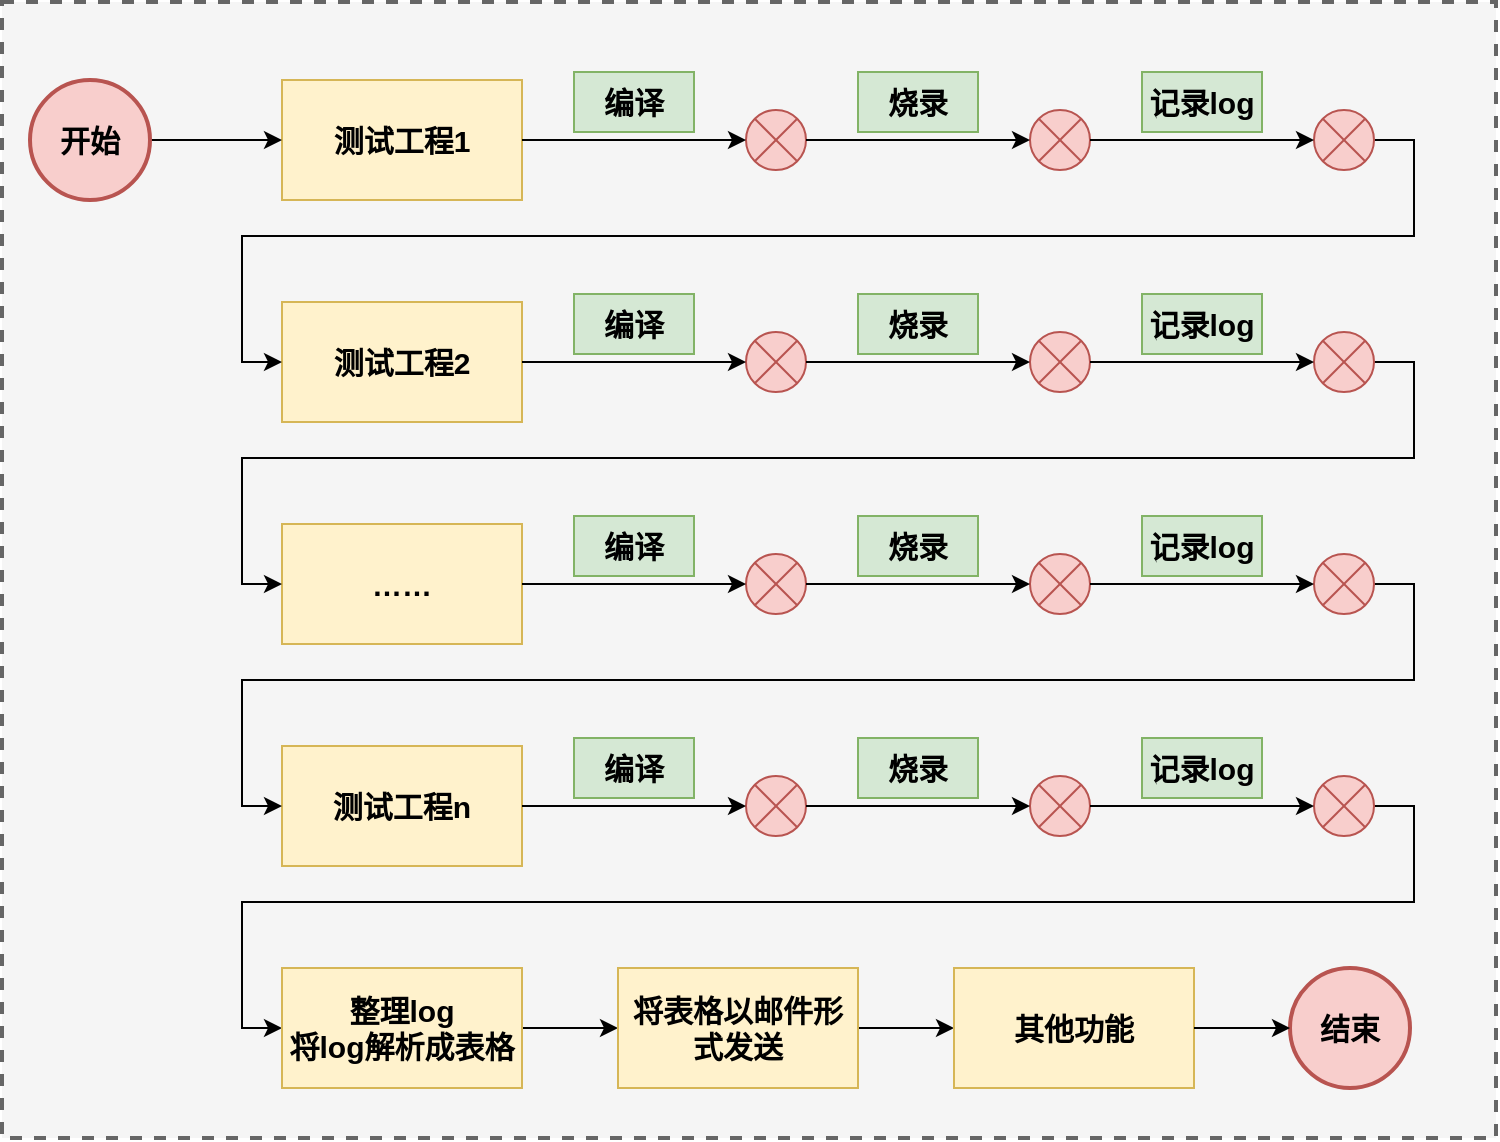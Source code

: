 <mxfile version="24.0.4" type="device">
  <diagram name="第 1 页" id="Y8j4K45e3tn8lUwaGBXE">
    <mxGraphModel dx="1430" dy="437" grid="0" gridSize="10" guides="1" tooltips="1" connect="1" arrows="1" fold="1" page="0" pageScale="1" pageWidth="827" pageHeight="1169" math="0" shadow="0">
      <root>
        <mxCell id="0" />
        <mxCell id="1" parent="0" />
        <mxCell id="jDlJNB-RZ1zFUllfJtrx-75" value="" style="rounded=0;whiteSpace=wrap;html=1;dashed=1;strokeWidth=2;fillColor=#f5f5f5;fontColor=#333333;strokeColor=#666666;" vertex="1" parent="1">
          <mxGeometry x="171" y="517" width="747" height="568" as="geometry" />
        </mxCell>
        <mxCell id="jDlJNB-RZ1zFUllfJtrx-1" value="测试工程1" style="rounded=0;whiteSpace=wrap;html=1;fillColor=#fff2cc;strokeColor=#d6b656;fontSize=15;fontStyle=1" vertex="1" parent="1">
          <mxGeometry x="311" y="556" width="120" height="60" as="geometry" />
        </mxCell>
        <mxCell id="jDlJNB-RZ1zFUllfJtrx-2" value="&lt;span style=&quot;font-size: 15px; font-weight: 700;&quot;&gt;测试工程2&lt;/span&gt;" style="rounded=0;whiteSpace=wrap;html=1;fillColor=#fff2cc;strokeColor=#d6b656;" vertex="1" parent="1">
          <mxGeometry x="311" y="667" width="120" height="60" as="geometry" />
        </mxCell>
        <mxCell id="jDlJNB-RZ1zFUllfJtrx-3" value="&lt;span style=&quot;font-size: 15px; font-weight: 700;&quot;&gt;……&lt;/span&gt;" style="rounded=0;whiteSpace=wrap;html=1;fillColor=#fff2cc;strokeColor=#d6b656;" vertex="1" parent="1">
          <mxGeometry x="311" y="778" width="120" height="60" as="geometry" />
        </mxCell>
        <mxCell id="jDlJNB-RZ1zFUllfJtrx-4" value="" style="verticalLabelPosition=bottom;verticalAlign=top;html=1;shape=mxgraph.flowchart.or;fillColor=#f8cecc;strokeColor=#b85450;aspect=fixed;" vertex="1" parent="1">
          <mxGeometry x="543" y="571" width="30" height="30" as="geometry" />
        </mxCell>
        <mxCell id="jDlJNB-RZ1zFUllfJtrx-5" value="" style="verticalLabelPosition=bottom;verticalAlign=top;html=1;shape=mxgraph.flowchart.or;fillColor=#f8cecc;strokeColor=#b85450;aspect=fixed;" vertex="1" parent="1">
          <mxGeometry x="685" y="571" width="30" height="30" as="geometry" />
        </mxCell>
        <mxCell id="jDlJNB-RZ1zFUllfJtrx-18" style="edgeStyle=orthogonalEdgeStyle;rounded=0;orthogonalLoop=1;jettySize=auto;html=1;exitX=1;exitY=0.5;exitDx=0;exitDy=0;exitPerimeter=0;entryX=0;entryY=0.5;entryDx=0;entryDy=0;" edge="1" parent="1" source="jDlJNB-RZ1zFUllfJtrx-6" target="jDlJNB-RZ1zFUllfJtrx-2">
          <mxGeometry relative="1" as="geometry" />
        </mxCell>
        <mxCell id="jDlJNB-RZ1zFUllfJtrx-6" value="" style="verticalLabelPosition=bottom;verticalAlign=top;html=1;shape=mxgraph.flowchart.or;fillColor=#f8cecc;strokeColor=#b85450;aspect=fixed;" vertex="1" parent="1">
          <mxGeometry x="827" y="571" width="30" height="30" as="geometry" />
        </mxCell>
        <mxCell id="jDlJNB-RZ1zFUllfJtrx-7" style="edgeStyle=orthogonalEdgeStyle;rounded=0;orthogonalLoop=1;jettySize=auto;html=1;exitX=1;exitY=0.5;exitDx=0;exitDy=0;entryX=0;entryY=0.5;entryDx=0;entryDy=0;entryPerimeter=0;" edge="1" parent="1" source="jDlJNB-RZ1zFUllfJtrx-1" target="jDlJNB-RZ1zFUllfJtrx-4">
          <mxGeometry relative="1" as="geometry" />
        </mxCell>
        <mxCell id="jDlJNB-RZ1zFUllfJtrx-9" style="edgeStyle=orthogonalEdgeStyle;rounded=0;orthogonalLoop=1;jettySize=auto;html=1;exitX=1;exitY=0.5;exitDx=0;exitDy=0;exitPerimeter=0;entryX=0;entryY=0.5;entryDx=0;entryDy=0;entryPerimeter=0;" edge="1" parent="1" source="jDlJNB-RZ1zFUllfJtrx-5" target="jDlJNB-RZ1zFUllfJtrx-6">
          <mxGeometry relative="1" as="geometry" />
        </mxCell>
        <mxCell id="jDlJNB-RZ1zFUllfJtrx-10" style="edgeStyle=orthogonalEdgeStyle;rounded=0;orthogonalLoop=1;jettySize=auto;html=1;exitX=1;exitY=0.5;exitDx=0;exitDy=0;exitPerimeter=0;entryX=0;entryY=0.5;entryDx=0;entryDy=0;entryPerimeter=0;" edge="1" parent="1" source="jDlJNB-RZ1zFUllfJtrx-4" target="jDlJNB-RZ1zFUllfJtrx-5">
          <mxGeometry relative="1" as="geometry" />
        </mxCell>
        <mxCell id="jDlJNB-RZ1zFUllfJtrx-14" value="编译" style="text;html=1;align=center;verticalAlign=middle;whiteSpace=wrap;rounded=0;fillColor=#d5e8d4;strokeColor=#82b366;fontSize=15;fontStyle=1" vertex="1" parent="1">
          <mxGeometry x="457" y="552" width="60" height="30" as="geometry" />
        </mxCell>
        <mxCell id="jDlJNB-RZ1zFUllfJtrx-15" value="烧录" style="text;html=1;align=center;verticalAlign=middle;whiteSpace=wrap;rounded=0;fillColor=#d5e8d4;strokeColor=#82b366;fontSize=15;fontStyle=1" vertex="1" parent="1">
          <mxGeometry x="599" y="552" width="60" height="30" as="geometry" />
        </mxCell>
        <mxCell id="jDlJNB-RZ1zFUllfJtrx-17" value="记录log" style="text;html=1;align=center;verticalAlign=middle;whiteSpace=wrap;rounded=0;fillColor=#d5e8d4;strokeColor=#82b366;fontSize=15;fontStyle=1" vertex="1" parent="1">
          <mxGeometry x="741" y="552" width="60" height="30" as="geometry" />
        </mxCell>
        <mxCell id="jDlJNB-RZ1zFUllfJtrx-74" style="edgeStyle=orthogonalEdgeStyle;rounded=0;orthogonalLoop=1;jettySize=auto;html=1;exitX=1;exitY=0.5;exitDx=0;exitDy=0;exitPerimeter=0;entryX=0;entryY=0.5;entryDx=0;entryDy=0;" edge="1" parent="1" source="jDlJNB-RZ1zFUllfJtrx-19" target="jDlJNB-RZ1zFUllfJtrx-1">
          <mxGeometry relative="1" as="geometry" />
        </mxCell>
        <mxCell id="jDlJNB-RZ1zFUllfJtrx-19" value="&lt;font style=&quot;font-size: 15px;&quot;&gt;&lt;b&gt;开始&lt;/b&gt;&lt;/font&gt;" style="strokeWidth=2;html=1;shape=mxgraph.flowchart.start_2;whiteSpace=wrap;aspect=fixed;fillColor=#f8cecc;strokeColor=#b85450;" vertex="1" parent="1">
          <mxGeometry x="185" y="556" width="60" height="60" as="geometry" />
        </mxCell>
        <mxCell id="jDlJNB-RZ1zFUllfJtrx-21" value="" style="verticalLabelPosition=bottom;verticalAlign=top;html=1;shape=mxgraph.flowchart.or;fillColor=#f8cecc;strokeColor=#b85450;aspect=fixed;" vertex="1" parent="1">
          <mxGeometry x="543" y="682" width="30" height="30" as="geometry" />
        </mxCell>
        <mxCell id="jDlJNB-RZ1zFUllfJtrx-22" value="" style="verticalLabelPosition=bottom;verticalAlign=top;html=1;shape=mxgraph.flowchart.or;fillColor=#f8cecc;strokeColor=#b85450;aspect=fixed;" vertex="1" parent="1">
          <mxGeometry x="685" y="682" width="30" height="30" as="geometry" />
        </mxCell>
        <mxCell id="jDlJNB-RZ1zFUllfJtrx-30" style="edgeStyle=orthogonalEdgeStyle;rounded=0;orthogonalLoop=1;jettySize=auto;html=1;exitX=1;exitY=0.5;exitDx=0;exitDy=0;exitPerimeter=0;entryX=0;entryY=0.5;entryDx=0;entryDy=0;" edge="1" parent="1" source="jDlJNB-RZ1zFUllfJtrx-23" target="jDlJNB-RZ1zFUllfJtrx-3">
          <mxGeometry relative="1" as="geometry" />
        </mxCell>
        <mxCell id="jDlJNB-RZ1zFUllfJtrx-23" value="" style="verticalLabelPosition=bottom;verticalAlign=top;html=1;shape=mxgraph.flowchart.or;fillColor=#f8cecc;strokeColor=#b85450;aspect=fixed;" vertex="1" parent="1">
          <mxGeometry x="827" y="682" width="30" height="30" as="geometry" />
        </mxCell>
        <mxCell id="jDlJNB-RZ1zFUllfJtrx-24" style="edgeStyle=orthogonalEdgeStyle;rounded=0;orthogonalLoop=1;jettySize=auto;html=1;exitX=1;exitY=0.5;exitDx=0;exitDy=0;entryX=0;entryY=0.5;entryDx=0;entryDy=0;entryPerimeter=0;" edge="1" parent="1" target="jDlJNB-RZ1zFUllfJtrx-21" source="jDlJNB-RZ1zFUllfJtrx-2">
          <mxGeometry relative="1" as="geometry">
            <mxPoint x="431" y="694" as="sourcePoint" />
          </mxGeometry>
        </mxCell>
        <mxCell id="jDlJNB-RZ1zFUllfJtrx-25" style="edgeStyle=orthogonalEdgeStyle;rounded=0;orthogonalLoop=1;jettySize=auto;html=1;exitX=1;exitY=0.5;exitDx=0;exitDy=0;exitPerimeter=0;entryX=0;entryY=0.5;entryDx=0;entryDy=0;entryPerimeter=0;" edge="1" parent="1" source="jDlJNB-RZ1zFUllfJtrx-22" target="jDlJNB-RZ1zFUllfJtrx-23">
          <mxGeometry relative="1" as="geometry" />
        </mxCell>
        <mxCell id="jDlJNB-RZ1zFUllfJtrx-26" style="edgeStyle=orthogonalEdgeStyle;rounded=0;orthogonalLoop=1;jettySize=auto;html=1;exitX=1;exitY=0.5;exitDx=0;exitDy=0;exitPerimeter=0;entryX=0;entryY=0.5;entryDx=0;entryDy=0;entryPerimeter=0;" edge="1" parent="1" source="jDlJNB-RZ1zFUllfJtrx-21" target="jDlJNB-RZ1zFUllfJtrx-22">
          <mxGeometry relative="1" as="geometry" />
        </mxCell>
        <mxCell id="jDlJNB-RZ1zFUllfJtrx-27" value="编译" style="text;html=1;align=center;verticalAlign=middle;whiteSpace=wrap;rounded=0;fillColor=#d5e8d4;strokeColor=#82b366;fontSize=15;fontStyle=1" vertex="1" parent="1">
          <mxGeometry x="457" y="663" width="60" height="30" as="geometry" />
        </mxCell>
        <mxCell id="jDlJNB-RZ1zFUllfJtrx-28" value="烧录" style="text;html=1;align=center;verticalAlign=middle;whiteSpace=wrap;rounded=0;fillColor=#d5e8d4;strokeColor=#82b366;fontSize=15;fontStyle=1" vertex="1" parent="1">
          <mxGeometry x="599" y="663" width="60" height="30" as="geometry" />
        </mxCell>
        <mxCell id="jDlJNB-RZ1zFUllfJtrx-29" value="记录log" style="text;html=1;align=center;verticalAlign=middle;whiteSpace=wrap;rounded=0;fillColor=#d5e8d4;strokeColor=#82b366;fontSize=15;fontStyle=1" vertex="1" parent="1">
          <mxGeometry x="741" y="663" width="60" height="30" as="geometry" />
        </mxCell>
        <mxCell id="jDlJNB-RZ1zFUllfJtrx-32" value="&lt;span style=&quot;font-size: 15px; font-weight: 700;&quot;&gt;测试工程n&lt;/span&gt;" style="rounded=0;whiteSpace=wrap;html=1;fillColor=#fff2cc;strokeColor=#d6b656;" vertex="1" parent="1">
          <mxGeometry x="311" y="889" width="120" height="60" as="geometry" />
        </mxCell>
        <mxCell id="jDlJNB-RZ1zFUllfJtrx-34" value="" style="verticalLabelPosition=bottom;verticalAlign=top;html=1;shape=mxgraph.flowchart.or;fillColor=#f8cecc;strokeColor=#b85450;aspect=fixed;" vertex="1" parent="1">
          <mxGeometry x="543" y="904" width="30" height="30" as="geometry" />
        </mxCell>
        <mxCell id="jDlJNB-RZ1zFUllfJtrx-35" value="" style="verticalLabelPosition=bottom;verticalAlign=top;html=1;shape=mxgraph.flowchart.or;fillColor=#f8cecc;strokeColor=#b85450;aspect=fixed;" vertex="1" parent="1">
          <mxGeometry x="685" y="904" width="30" height="30" as="geometry" />
        </mxCell>
        <mxCell id="jDlJNB-RZ1zFUllfJtrx-67" style="edgeStyle=orthogonalEdgeStyle;rounded=0;orthogonalLoop=1;jettySize=auto;html=1;exitX=1;exitY=0.5;exitDx=0;exitDy=0;exitPerimeter=0;entryX=0;entryY=0.5;entryDx=0;entryDy=0;" edge="1" parent="1" source="jDlJNB-RZ1zFUllfJtrx-37" target="jDlJNB-RZ1zFUllfJtrx-54">
          <mxGeometry relative="1" as="geometry" />
        </mxCell>
        <mxCell id="jDlJNB-RZ1zFUllfJtrx-37" value="" style="verticalLabelPosition=bottom;verticalAlign=top;html=1;shape=mxgraph.flowchart.or;fillColor=#f8cecc;strokeColor=#b85450;aspect=fixed;" vertex="1" parent="1">
          <mxGeometry x="827" y="904" width="30" height="30" as="geometry" />
        </mxCell>
        <mxCell id="jDlJNB-RZ1zFUllfJtrx-38" style="edgeStyle=orthogonalEdgeStyle;rounded=0;orthogonalLoop=1;jettySize=auto;html=1;exitX=1;exitY=0.5;exitDx=0;exitDy=0;entryX=0;entryY=0.5;entryDx=0;entryDy=0;entryPerimeter=0;" edge="1" parent="1" source="jDlJNB-RZ1zFUllfJtrx-32" target="jDlJNB-RZ1zFUllfJtrx-34">
          <mxGeometry relative="1" as="geometry">
            <mxPoint x="431" y="924" as="sourcePoint" />
          </mxGeometry>
        </mxCell>
        <mxCell id="jDlJNB-RZ1zFUllfJtrx-39" style="edgeStyle=orthogonalEdgeStyle;rounded=0;orthogonalLoop=1;jettySize=auto;html=1;exitX=1;exitY=0.5;exitDx=0;exitDy=0;exitPerimeter=0;entryX=0;entryY=0.5;entryDx=0;entryDy=0;entryPerimeter=0;" edge="1" parent="1" source="jDlJNB-RZ1zFUllfJtrx-35" target="jDlJNB-RZ1zFUllfJtrx-37">
          <mxGeometry relative="1" as="geometry" />
        </mxCell>
        <mxCell id="jDlJNB-RZ1zFUllfJtrx-40" style="edgeStyle=orthogonalEdgeStyle;rounded=0;orthogonalLoop=1;jettySize=auto;html=1;exitX=1;exitY=0.5;exitDx=0;exitDy=0;exitPerimeter=0;entryX=0;entryY=0.5;entryDx=0;entryDy=0;entryPerimeter=0;" edge="1" parent="1" source="jDlJNB-RZ1zFUllfJtrx-34" target="jDlJNB-RZ1zFUllfJtrx-35">
          <mxGeometry relative="1" as="geometry" />
        </mxCell>
        <mxCell id="jDlJNB-RZ1zFUllfJtrx-41" value="编译" style="text;html=1;align=center;verticalAlign=middle;whiteSpace=wrap;rounded=0;fillColor=#d5e8d4;strokeColor=#82b366;fontSize=15;fontStyle=1" vertex="1" parent="1">
          <mxGeometry x="457" y="885" width="60" height="30" as="geometry" />
        </mxCell>
        <mxCell id="jDlJNB-RZ1zFUllfJtrx-42" value="烧录" style="text;html=1;align=center;verticalAlign=middle;whiteSpace=wrap;rounded=0;fillColor=#d5e8d4;strokeColor=#82b366;fontSize=15;fontStyle=1" vertex="1" parent="1">
          <mxGeometry x="599" y="885" width="60" height="30" as="geometry" />
        </mxCell>
        <mxCell id="jDlJNB-RZ1zFUllfJtrx-43" value="记录log" style="text;html=1;align=center;verticalAlign=middle;whiteSpace=wrap;rounded=0;fillColor=#d5e8d4;strokeColor=#82b366;fontSize=15;fontStyle=1" vertex="1" parent="1">
          <mxGeometry x="741" y="885" width="60" height="30" as="geometry" />
        </mxCell>
        <mxCell id="jDlJNB-RZ1zFUllfJtrx-68" style="edgeStyle=orthogonalEdgeStyle;rounded=0;orthogonalLoop=1;jettySize=auto;html=1;exitX=1;exitY=0.5;exitDx=0;exitDy=0;entryX=0;entryY=0.5;entryDx=0;entryDy=0;" edge="1" parent="1" source="jDlJNB-RZ1zFUllfJtrx-54" target="jDlJNB-RZ1zFUllfJtrx-55">
          <mxGeometry relative="1" as="geometry" />
        </mxCell>
        <mxCell id="jDlJNB-RZ1zFUllfJtrx-54" value="&lt;span style=&quot;font-size: 15px; font-weight: 700;&quot;&gt;整理log&lt;/span&gt;&lt;div&gt;&lt;span style=&quot;font-size: 15px; font-weight: 700;&quot;&gt;将log解析成表格&lt;/span&gt;&lt;/div&gt;" style="rounded=0;whiteSpace=wrap;html=1;fillColor=#fff2cc;strokeColor=#d6b656;" vertex="1" parent="1">
          <mxGeometry x="311" y="1000" width="120" height="60" as="geometry" />
        </mxCell>
        <mxCell id="jDlJNB-RZ1zFUllfJtrx-71" style="edgeStyle=orthogonalEdgeStyle;rounded=0;orthogonalLoop=1;jettySize=auto;html=1;exitX=1;exitY=0.5;exitDx=0;exitDy=0;entryX=0;entryY=0.5;entryDx=0;entryDy=0;" edge="1" parent="1" source="jDlJNB-RZ1zFUllfJtrx-55" target="jDlJNB-RZ1zFUllfJtrx-70">
          <mxGeometry relative="1" as="geometry" />
        </mxCell>
        <mxCell id="jDlJNB-RZ1zFUllfJtrx-55" value="&lt;span style=&quot;font-size: 15px; font-weight: 700;&quot;&gt;将表格以邮件形式发送&lt;/span&gt;" style="rounded=0;whiteSpace=wrap;html=1;fillColor=#fff2cc;strokeColor=#d6b656;" vertex="1" parent="1">
          <mxGeometry x="479" y="1000" width="120" height="60" as="geometry" />
        </mxCell>
        <mxCell id="jDlJNB-RZ1zFUllfJtrx-56" value="&lt;font style=&quot;font-size: 15px;&quot;&gt;&lt;b&gt;结束&lt;/b&gt;&lt;/font&gt;" style="strokeWidth=2;html=1;shape=mxgraph.flowchart.start_2;whiteSpace=wrap;aspect=fixed;fillColor=#f8cecc;strokeColor=#b85450;" vertex="1" parent="1">
          <mxGeometry x="815" y="1000" width="60" height="60" as="geometry" />
        </mxCell>
        <mxCell id="jDlJNB-RZ1zFUllfJtrx-57" value="" style="verticalLabelPosition=bottom;verticalAlign=top;html=1;shape=mxgraph.flowchart.or;fillColor=#f8cecc;strokeColor=#b85450;aspect=fixed;" vertex="1" parent="1">
          <mxGeometry x="543" y="793" width="30" height="30" as="geometry" />
        </mxCell>
        <mxCell id="jDlJNB-RZ1zFUllfJtrx-58" value="" style="verticalLabelPosition=bottom;verticalAlign=top;html=1;shape=mxgraph.flowchart.or;fillColor=#f8cecc;strokeColor=#b85450;aspect=fixed;" vertex="1" parent="1">
          <mxGeometry x="685" y="793" width="30" height="30" as="geometry" />
        </mxCell>
        <mxCell id="jDlJNB-RZ1zFUllfJtrx-66" style="edgeStyle=orthogonalEdgeStyle;rounded=0;orthogonalLoop=1;jettySize=auto;html=1;exitX=1;exitY=0.5;exitDx=0;exitDy=0;exitPerimeter=0;entryX=0;entryY=0.5;entryDx=0;entryDy=0;" edge="1" parent="1" source="jDlJNB-RZ1zFUllfJtrx-59" target="jDlJNB-RZ1zFUllfJtrx-32">
          <mxGeometry relative="1" as="geometry" />
        </mxCell>
        <mxCell id="jDlJNB-RZ1zFUllfJtrx-59" value="" style="verticalLabelPosition=bottom;verticalAlign=top;html=1;shape=mxgraph.flowchart.or;fillColor=#f8cecc;strokeColor=#b85450;aspect=fixed;" vertex="1" parent="1">
          <mxGeometry x="827" y="793" width="30" height="30" as="geometry" />
        </mxCell>
        <mxCell id="jDlJNB-RZ1zFUllfJtrx-60" style="edgeStyle=orthogonalEdgeStyle;rounded=0;orthogonalLoop=1;jettySize=auto;html=1;exitX=1;exitY=0.5;exitDx=0;exitDy=0;exitPerimeter=0;entryX=0;entryY=0.5;entryDx=0;entryDy=0;entryPerimeter=0;" edge="1" parent="1" source="jDlJNB-RZ1zFUllfJtrx-58" target="jDlJNB-RZ1zFUllfJtrx-59">
          <mxGeometry relative="1" as="geometry" />
        </mxCell>
        <mxCell id="jDlJNB-RZ1zFUllfJtrx-61" style="edgeStyle=orthogonalEdgeStyle;rounded=0;orthogonalLoop=1;jettySize=auto;html=1;exitX=1;exitY=0.5;exitDx=0;exitDy=0;exitPerimeter=0;entryX=0;entryY=0.5;entryDx=0;entryDy=0;entryPerimeter=0;" edge="1" parent="1" source="jDlJNB-RZ1zFUllfJtrx-57" target="jDlJNB-RZ1zFUllfJtrx-58">
          <mxGeometry relative="1" as="geometry" />
        </mxCell>
        <mxCell id="jDlJNB-RZ1zFUllfJtrx-62" value="编译" style="text;html=1;align=center;verticalAlign=middle;whiteSpace=wrap;rounded=0;fillColor=#d5e8d4;strokeColor=#82b366;fontSize=15;fontStyle=1" vertex="1" parent="1">
          <mxGeometry x="457" y="774" width="60" height="30" as="geometry" />
        </mxCell>
        <mxCell id="jDlJNB-RZ1zFUllfJtrx-63" value="烧录" style="text;html=1;align=center;verticalAlign=middle;whiteSpace=wrap;rounded=0;fillColor=#d5e8d4;strokeColor=#82b366;fontSize=15;fontStyle=1" vertex="1" parent="1">
          <mxGeometry x="599" y="774" width="60" height="30" as="geometry" />
        </mxCell>
        <mxCell id="jDlJNB-RZ1zFUllfJtrx-64" value="记录log" style="text;html=1;align=center;verticalAlign=middle;whiteSpace=wrap;rounded=0;fillColor=#d5e8d4;strokeColor=#82b366;fontSize=15;fontStyle=1" vertex="1" parent="1">
          <mxGeometry x="741" y="774" width="60" height="30" as="geometry" />
        </mxCell>
        <mxCell id="jDlJNB-RZ1zFUllfJtrx-65" style="edgeStyle=orthogonalEdgeStyle;rounded=0;orthogonalLoop=1;jettySize=auto;html=1;exitX=1;exitY=0.5;exitDx=0;exitDy=0;entryX=0;entryY=0.5;entryDx=0;entryDy=0;entryPerimeter=0;" edge="1" parent="1" source="jDlJNB-RZ1zFUllfJtrx-3" target="jDlJNB-RZ1zFUllfJtrx-57">
          <mxGeometry relative="1" as="geometry" />
        </mxCell>
        <mxCell id="jDlJNB-RZ1zFUllfJtrx-70" value="&lt;span style=&quot;font-size: 15px; font-weight: 700;&quot;&gt;其他功能&lt;/span&gt;" style="rounded=0;whiteSpace=wrap;html=1;fillColor=#fff2cc;strokeColor=#d6b656;" vertex="1" parent="1">
          <mxGeometry x="647" y="1000" width="120" height="60" as="geometry" />
        </mxCell>
        <mxCell id="jDlJNB-RZ1zFUllfJtrx-72" style="edgeStyle=orthogonalEdgeStyle;rounded=0;orthogonalLoop=1;jettySize=auto;html=1;exitX=1;exitY=0.5;exitDx=0;exitDy=0;entryX=0;entryY=0.5;entryDx=0;entryDy=0;entryPerimeter=0;" edge="1" parent="1" source="jDlJNB-RZ1zFUllfJtrx-70" target="jDlJNB-RZ1zFUllfJtrx-56">
          <mxGeometry relative="1" as="geometry" />
        </mxCell>
      </root>
    </mxGraphModel>
  </diagram>
</mxfile>
